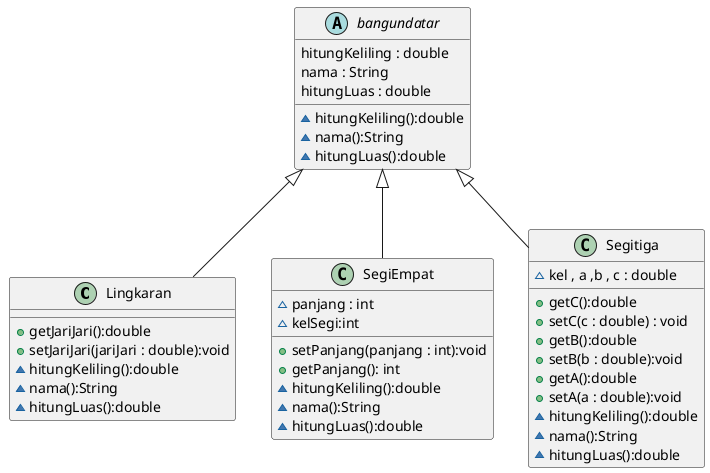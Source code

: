 @startuml
'https://plantuml.com/class-diagram

class Lingkaran{
+getJariJari():double
+setJariJari(jariJari : double):void
~hitungKeliling():double
~nama():String
~hitungLuas():double
}
abstract class bangundatar{
hitungKeliling : double
nama : String
hitungLuas : double
~hitungKeliling():double
~nama():String
~hitungLuas():double
}
class SegiEmpat{
~panjang : int
~kelSegi:int
+setPanjang(panjang : int):void
+getPanjang(): int
~hitungKeliling():double
~nama():String
~hitungLuas():double
}
class Segitiga{
~kel , a ,b , c : double
+getC():double
+setC(c : double) : void
+getB():double
+setB(b : double):void
+getA():double
+setA(a : double):void
~hitungKeliling():double
~nama():String
~hitungLuas():double
}
bangundatar <|-- SegiEmpat
bangundatar<|-- Segitiga
bangundatar<|-- Lingkaran
@enduml